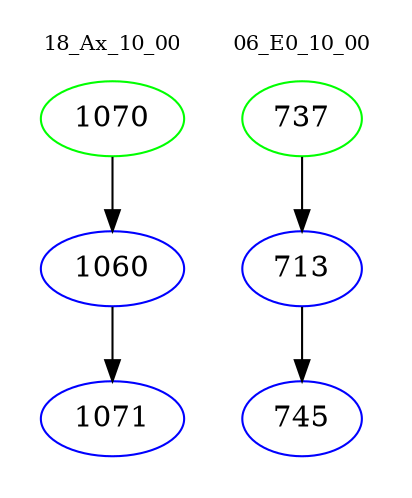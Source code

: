 digraph{
subgraph cluster_0 {
color = white
label = "18_Ax_10_00";
fontsize=10;
T0_1070 [label="1070", color="green"]
T0_1070 -> T0_1060 [color="black"]
T0_1060 [label="1060", color="blue"]
T0_1060 -> T0_1071 [color="black"]
T0_1071 [label="1071", color="blue"]
}
subgraph cluster_1 {
color = white
label = "06_E0_10_00";
fontsize=10;
T1_737 [label="737", color="green"]
T1_737 -> T1_713 [color="black"]
T1_713 [label="713", color="blue"]
T1_713 -> T1_745 [color="black"]
T1_745 [label="745", color="blue"]
}
}
